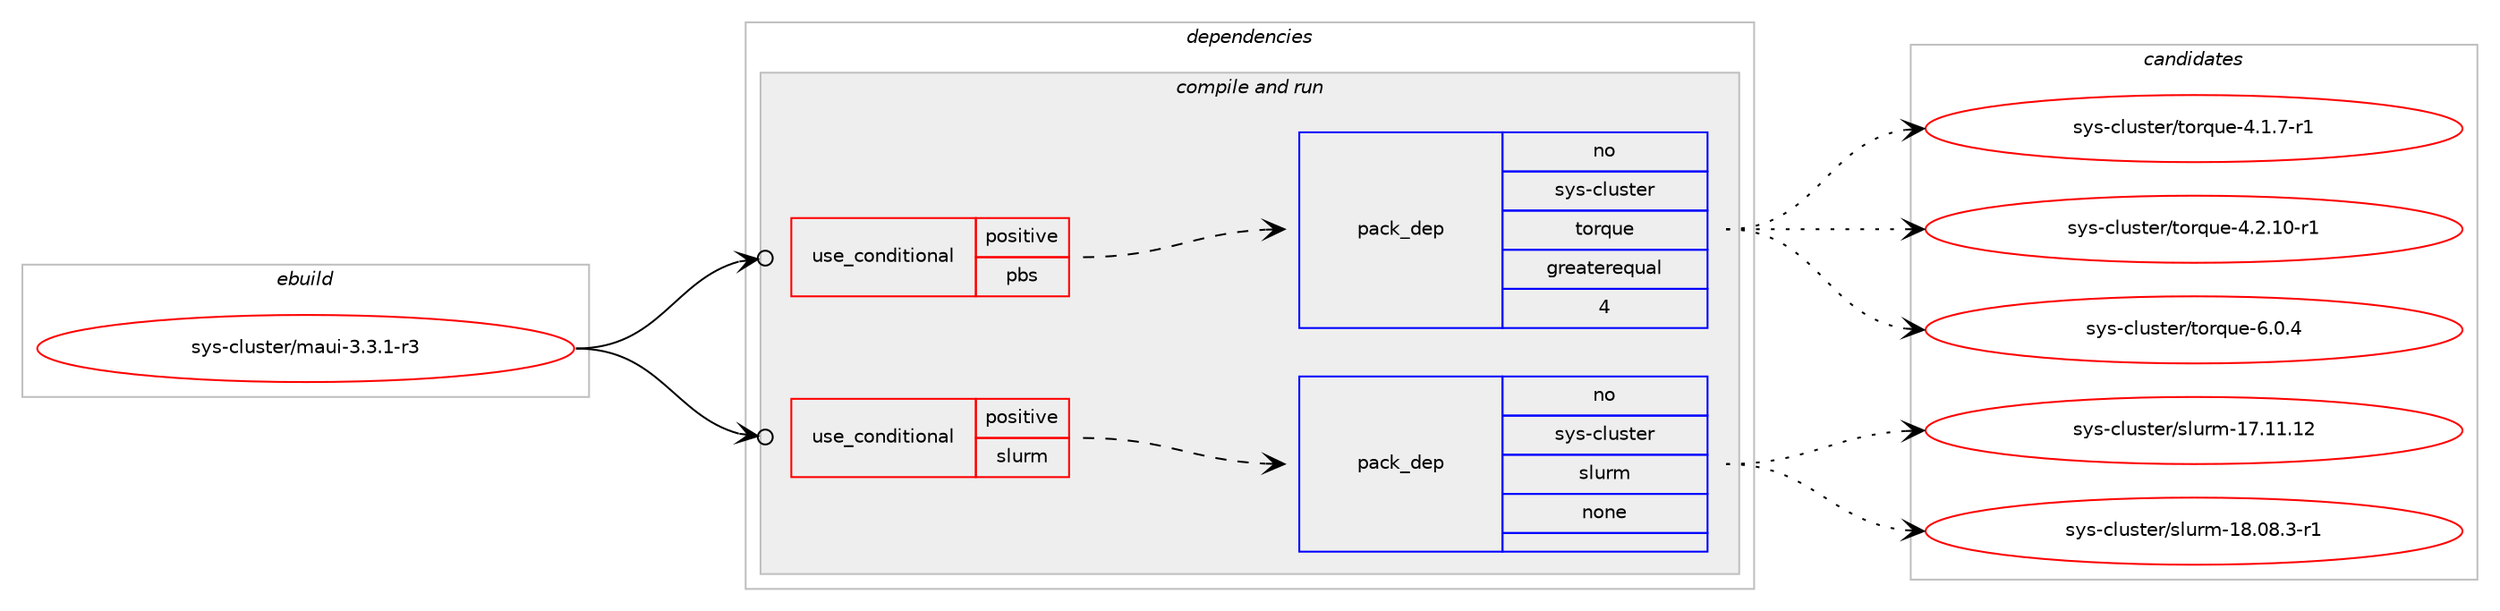 digraph prolog {

# *************
# Graph options
# *************

newrank=true;
concentrate=true;
compound=true;
graph [rankdir=LR,fontname=Helvetica,fontsize=10,ranksep=1.5];#, ranksep=2.5, nodesep=0.2];
edge  [arrowhead=vee];
node  [fontname=Helvetica,fontsize=10];

# **********
# The ebuild
# **********

subgraph cluster_leftcol {
color=gray;
rank=same;
label=<<i>ebuild</i>>;
id [label="sys-cluster/maui-3.3.1-r3", color=red, width=4, href="../sys-cluster/maui-3.3.1-r3.svg"];
}

# ****************
# The dependencies
# ****************

subgraph cluster_midcol {
color=gray;
label=<<i>dependencies</i>>;
subgraph cluster_compile {
fillcolor="#eeeeee";
style=filled;
label=<<i>compile</i>>;
}
subgraph cluster_compileandrun {
fillcolor="#eeeeee";
style=filled;
label=<<i>compile and run</i>>;
subgraph cond458825 {
dependency1723464 [label=<<TABLE BORDER="0" CELLBORDER="1" CELLSPACING="0" CELLPADDING="4"><TR><TD ROWSPAN="3" CELLPADDING="10">use_conditional</TD></TR><TR><TD>positive</TD></TR><TR><TD>pbs</TD></TR></TABLE>>, shape=none, color=red];
subgraph pack1236397 {
dependency1723465 [label=<<TABLE BORDER="0" CELLBORDER="1" CELLSPACING="0" CELLPADDING="4" WIDTH="220"><TR><TD ROWSPAN="6" CELLPADDING="30">pack_dep</TD></TR><TR><TD WIDTH="110">no</TD></TR><TR><TD>sys-cluster</TD></TR><TR><TD>torque</TD></TR><TR><TD>greaterequal</TD></TR><TR><TD>4</TD></TR></TABLE>>, shape=none, color=blue];
}
dependency1723464:e -> dependency1723465:w [weight=20,style="dashed",arrowhead="vee"];
}
id:e -> dependency1723464:w [weight=20,style="solid",arrowhead="odotvee"];
subgraph cond458826 {
dependency1723466 [label=<<TABLE BORDER="0" CELLBORDER="1" CELLSPACING="0" CELLPADDING="4"><TR><TD ROWSPAN="3" CELLPADDING="10">use_conditional</TD></TR><TR><TD>positive</TD></TR><TR><TD>slurm</TD></TR></TABLE>>, shape=none, color=red];
subgraph pack1236398 {
dependency1723467 [label=<<TABLE BORDER="0" CELLBORDER="1" CELLSPACING="0" CELLPADDING="4" WIDTH="220"><TR><TD ROWSPAN="6" CELLPADDING="30">pack_dep</TD></TR><TR><TD WIDTH="110">no</TD></TR><TR><TD>sys-cluster</TD></TR><TR><TD>slurm</TD></TR><TR><TD>none</TD></TR><TR><TD></TD></TR></TABLE>>, shape=none, color=blue];
}
dependency1723466:e -> dependency1723467:w [weight=20,style="dashed",arrowhead="vee"];
}
id:e -> dependency1723466:w [weight=20,style="solid",arrowhead="odotvee"];
}
subgraph cluster_run {
fillcolor="#eeeeee";
style=filled;
label=<<i>run</i>>;
}
}

# **************
# The candidates
# **************

subgraph cluster_choices {
rank=same;
color=gray;
label=<<i>candidates</i>>;

subgraph choice1236397 {
color=black;
nodesep=1;
choice1151211154599108117115116101114471161111141131171014552464946554511449 [label="sys-cluster/torque-4.1.7-r1", color=red, width=4,href="../sys-cluster/torque-4.1.7-r1.svg"];
choice115121115459910811711511610111447116111114113117101455246504649484511449 [label="sys-cluster/torque-4.2.10-r1", color=red, width=4,href="../sys-cluster/torque-4.2.10-r1.svg"];
choice115121115459910811711511610111447116111114113117101455446484652 [label="sys-cluster/torque-6.0.4", color=red, width=4,href="../sys-cluster/torque-6.0.4.svg"];
dependency1723465:e -> choice1151211154599108117115116101114471161111141131171014552464946554511449:w [style=dotted,weight="100"];
dependency1723465:e -> choice115121115459910811711511610111447116111114113117101455246504649484511449:w [style=dotted,weight="100"];
dependency1723465:e -> choice115121115459910811711511610111447116111114113117101455446484652:w [style=dotted,weight="100"];
}
subgraph choice1236398 {
color=black;
nodesep=1;
choice115121115459910811711511610111447115108117114109454955464949464950 [label="sys-cluster/slurm-17.11.12", color=red, width=4,href="../sys-cluster/slurm-17.11.12.svg"];
choice11512111545991081171151161011144711510811711410945495646485646514511449 [label="sys-cluster/slurm-18.08.3-r1", color=red, width=4,href="../sys-cluster/slurm-18.08.3-r1.svg"];
dependency1723467:e -> choice115121115459910811711511610111447115108117114109454955464949464950:w [style=dotted,weight="100"];
dependency1723467:e -> choice11512111545991081171151161011144711510811711410945495646485646514511449:w [style=dotted,weight="100"];
}
}

}
